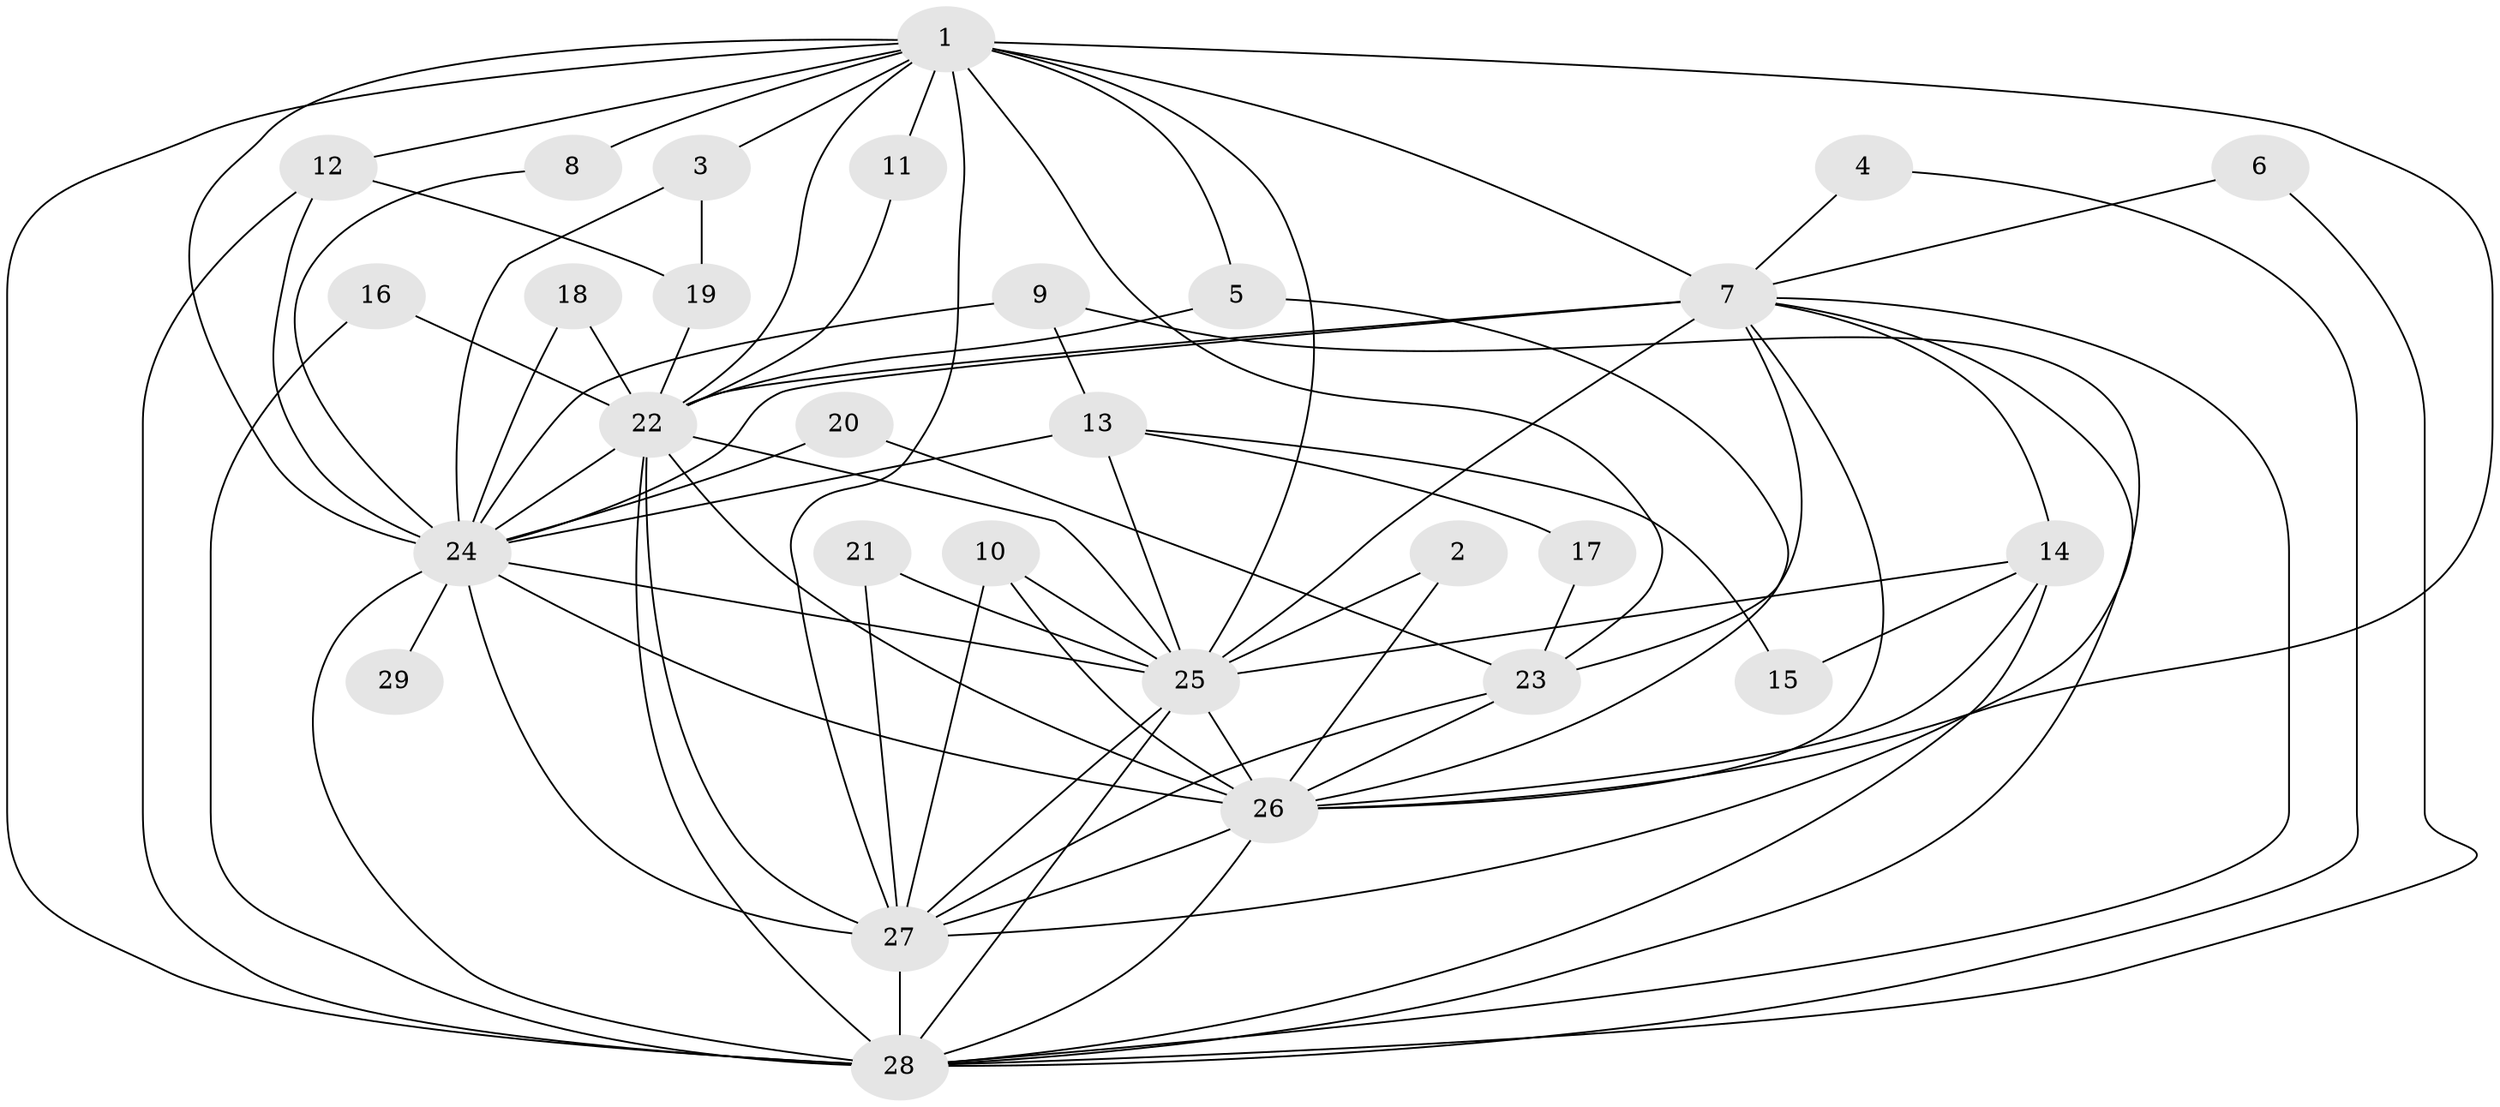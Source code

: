 // original degree distribution, {13: 0.017543859649122806, 14: 0.03508771929824561, 17: 0.08771929824561403, 18: 0.017543859649122806, 15: 0.017543859649122806, 3: 0.22807017543859648, 2: 0.5263157894736842, 5: 0.03508771929824561, 6: 0.017543859649122806, 4: 0.017543859649122806}
// Generated by graph-tools (version 1.1) at 2025/25/03/09/25 03:25:38]
// undirected, 29 vertices, 78 edges
graph export_dot {
graph [start="1"]
  node [color=gray90,style=filled];
  1;
  2;
  3;
  4;
  5;
  6;
  7;
  8;
  9;
  10;
  11;
  12;
  13;
  14;
  15;
  16;
  17;
  18;
  19;
  20;
  21;
  22;
  23;
  24;
  25;
  26;
  27;
  28;
  29;
  1 -- 3 [weight=1.0];
  1 -- 5 [weight=1.0];
  1 -- 7 [weight=3.0];
  1 -- 8 [weight=2.0];
  1 -- 11 [weight=1.0];
  1 -- 12 [weight=1.0];
  1 -- 22 [weight=2.0];
  1 -- 23 [weight=1.0];
  1 -- 24 [weight=4.0];
  1 -- 25 [weight=3.0];
  1 -- 26 [weight=3.0];
  1 -- 27 [weight=2.0];
  1 -- 28 [weight=2.0];
  2 -- 25 [weight=1.0];
  2 -- 26 [weight=1.0];
  3 -- 19 [weight=1.0];
  3 -- 24 [weight=1.0];
  4 -- 7 [weight=1.0];
  4 -- 28 [weight=1.0];
  5 -- 22 [weight=1.0];
  5 -- 26 [weight=1.0];
  6 -- 7 [weight=1.0];
  6 -- 28 [weight=1.0];
  7 -- 14 [weight=1.0];
  7 -- 22 [weight=1.0];
  7 -- 23 [weight=1.0];
  7 -- 24 [weight=2.0];
  7 -- 25 [weight=1.0];
  7 -- 26 [weight=1.0];
  7 -- 27 [weight=1.0];
  7 -- 28 [weight=1.0];
  8 -- 24 [weight=1.0];
  9 -- 13 [weight=1.0];
  9 -- 24 [weight=1.0];
  9 -- 28 [weight=1.0];
  10 -- 25 [weight=1.0];
  10 -- 26 [weight=1.0];
  10 -- 27 [weight=2.0];
  11 -- 22 [weight=1.0];
  12 -- 19 [weight=1.0];
  12 -- 24 [weight=1.0];
  12 -- 28 [weight=1.0];
  13 -- 15 [weight=1.0];
  13 -- 17 [weight=1.0];
  13 -- 24 [weight=2.0];
  13 -- 25 [weight=1.0];
  14 -- 15 [weight=1.0];
  14 -- 25 [weight=1.0];
  14 -- 26 [weight=1.0];
  14 -- 28 [weight=1.0];
  16 -- 22 [weight=1.0];
  16 -- 28 [weight=1.0];
  17 -- 23 [weight=1.0];
  18 -- 22 [weight=1.0];
  18 -- 24 [weight=1.0];
  19 -- 22 [weight=1.0];
  20 -- 23 [weight=1.0];
  20 -- 24 [weight=1.0];
  21 -- 25 [weight=1.0];
  21 -- 27 [weight=1.0];
  22 -- 24 [weight=2.0];
  22 -- 25 [weight=1.0];
  22 -- 26 [weight=1.0];
  22 -- 27 [weight=2.0];
  22 -- 28 [weight=1.0];
  23 -- 26 [weight=1.0];
  23 -- 27 [weight=1.0];
  24 -- 25 [weight=2.0];
  24 -- 26 [weight=2.0];
  24 -- 27 [weight=3.0];
  24 -- 28 [weight=2.0];
  24 -- 29 [weight=2.0];
  25 -- 26 [weight=3.0];
  25 -- 27 [weight=1.0];
  25 -- 28 [weight=2.0];
  26 -- 27 [weight=1.0];
  26 -- 28 [weight=1.0];
  27 -- 28 [weight=3.0];
}
